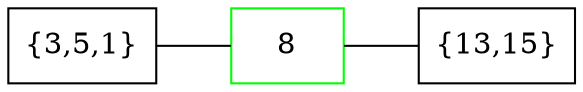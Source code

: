 digraph structs {
    rankdir=LR;
    nodesep=.8;
    node [shape=rectangle]

    node11 [label="{3,5,1}"]
    node12 [label="8" color=green]
    node13 [label="{13,15}"]
    
    node11 -> node12 -> node13 [weight=10, arrowhead=none]
}